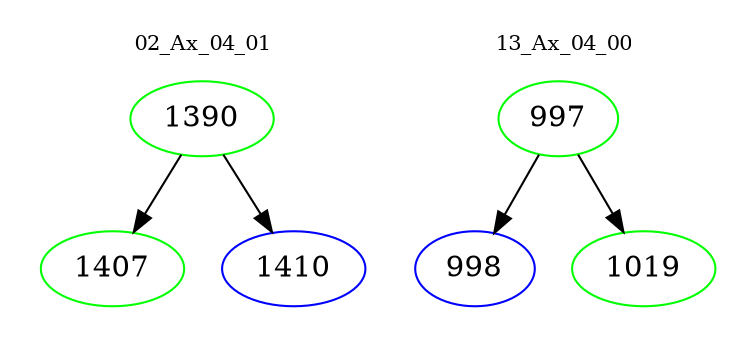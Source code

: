 digraph{
subgraph cluster_0 {
color = white
label = "02_Ax_04_01";
fontsize=10;
T0_1390 [label="1390", color="green"]
T0_1390 -> T0_1407 [color="black"]
T0_1407 [label="1407", color="green"]
T0_1390 -> T0_1410 [color="black"]
T0_1410 [label="1410", color="blue"]
}
subgraph cluster_1 {
color = white
label = "13_Ax_04_00";
fontsize=10;
T1_997 [label="997", color="green"]
T1_997 -> T1_998 [color="black"]
T1_998 [label="998", color="blue"]
T1_997 -> T1_1019 [color="black"]
T1_1019 [label="1019", color="green"]
}
}
